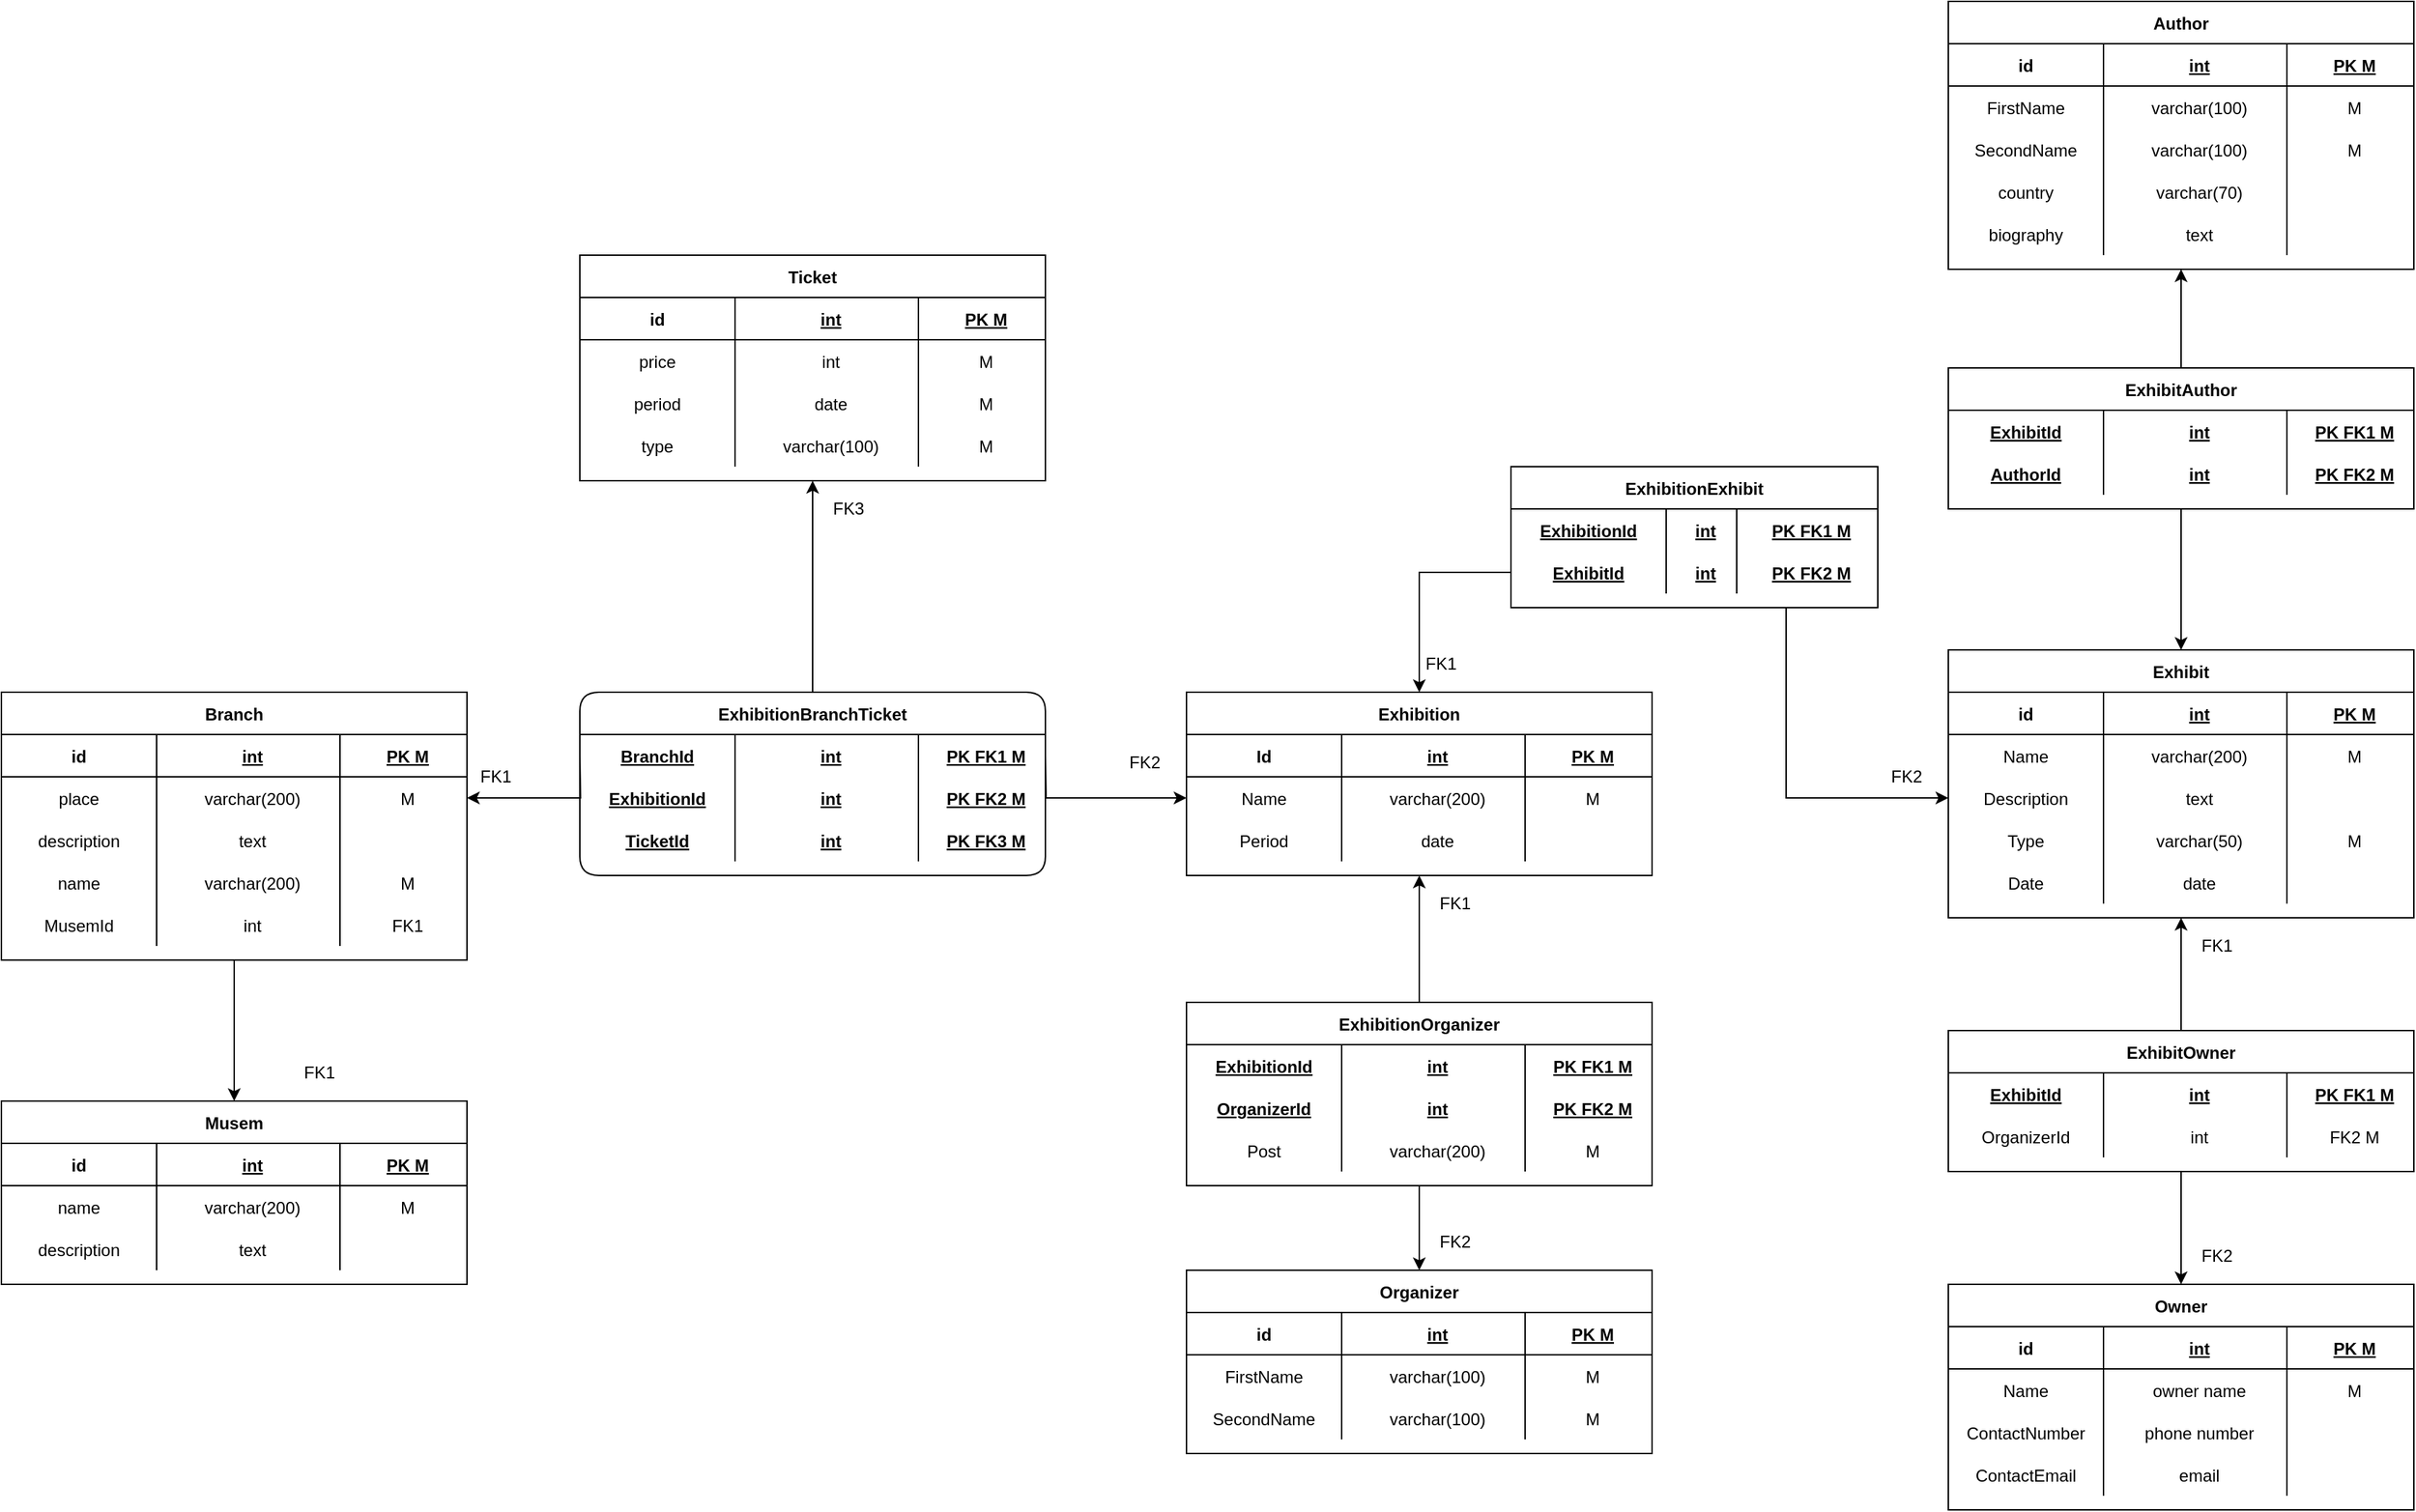 <mxfile version="14.2.3" type="github">
  <diagram name="Page-1" id="e56a1550-8fbb-45ad-956c-1786394a9013">
    <mxGraphModel dx="1471" dy="716" grid="1" gridSize="10" guides="1" tooltips="1" connect="1" arrows="1" fold="1" page="1" pageScale="1" pageWidth="1920" pageHeight="1200" background="#ffffff" math="0" shadow="0">
      <root>
        <mxCell id="0" />
        <mxCell id="1" parent="0" />
        <mxCell id="PX5IsND9vOsVrEjf0ufV-1" style="edgeStyle=orthogonalEdgeStyle;rounded=0;orthogonalLoop=1;jettySize=auto;html=1;exitX=0.5;exitY=0;exitDx=0;exitDy=0;entryX=0.5;entryY=1;entryDx=0;entryDy=0;startArrow=classic;startFill=1;endArrow=none;endFill=0;" edge="1" parent="1" source="PX5IsND9vOsVrEjf0ufV-2" target="PX5IsND9vOsVrEjf0ufV-15">
          <mxGeometry relative="1" as="geometry" />
        </mxCell>
        <mxCell id="PX5IsND9vOsVrEjf0ufV-2" value="Musem" style="shape=table;startSize=30;container=1;collapsible=1;childLayout=tableLayout;fixedRows=1;rowLines=0;fontStyle=1;align=center;resizeLast=1;" vertex="1" parent="1">
          <mxGeometry x="80" y="860" width="330" height="130" as="geometry" />
        </mxCell>
        <mxCell id="PX5IsND9vOsVrEjf0ufV-3" value="" style="shape=partialRectangle;collapsible=0;dropTarget=0;pointerEvents=0;fillColor=none;top=0;left=0;bottom=1;right=0;points=[[0,0.5],[1,0.5]];portConstraint=eastwest;align=center;" vertex="1" parent="PX5IsND9vOsVrEjf0ufV-2">
          <mxGeometry y="30" width="330" height="30" as="geometry" />
        </mxCell>
        <mxCell id="PX5IsND9vOsVrEjf0ufV-4" value="id" style="shape=partialRectangle;connectable=0;fillColor=none;top=0;left=0;bottom=0;right=0;fontStyle=1;overflow=hidden;align=center;" vertex="1" parent="PX5IsND9vOsVrEjf0ufV-3">
          <mxGeometry width="110" height="30" as="geometry" />
        </mxCell>
        <mxCell id="PX5IsND9vOsVrEjf0ufV-5" value="int" style="shape=partialRectangle;connectable=0;fillColor=none;top=0;left=0;bottom=0;right=0;align=center;spacingLeft=6;fontStyle=5;overflow=hidden;" vertex="1" parent="PX5IsND9vOsVrEjf0ufV-3">
          <mxGeometry x="110" width="130" height="30" as="geometry" />
        </mxCell>
        <mxCell id="PX5IsND9vOsVrEjf0ufV-6" value="PK M" style="shape=partialRectangle;connectable=0;fillColor=none;top=0;left=0;bottom=0;right=0;align=center;spacingLeft=6;fontStyle=5;overflow=hidden;" vertex="1" parent="PX5IsND9vOsVrEjf0ufV-3">
          <mxGeometry x="240" width="90" height="30" as="geometry" />
        </mxCell>
        <mxCell id="PX5IsND9vOsVrEjf0ufV-7" value="" style="shape=partialRectangle;collapsible=0;dropTarget=0;pointerEvents=0;fillColor=none;top=0;left=0;bottom=0;right=0;points=[[0,0.5],[1,0.5]];portConstraint=eastwest;align=center;" vertex="1" parent="PX5IsND9vOsVrEjf0ufV-2">
          <mxGeometry y="60" width="330" height="30" as="geometry" />
        </mxCell>
        <mxCell id="PX5IsND9vOsVrEjf0ufV-8" value="name" style="shape=partialRectangle;connectable=0;fillColor=none;top=0;left=0;bottom=0;right=0;editable=1;overflow=hidden;align=center;" vertex="1" parent="PX5IsND9vOsVrEjf0ufV-7">
          <mxGeometry width="110" height="30" as="geometry" />
        </mxCell>
        <mxCell id="PX5IsND9vOsVrEjf0ufV-9" value="varchar(200)" style="shape=partialRectangle;connectable=0;fillColor=none;top=0;left=0;bottom=0;right=0;align=center;spacingLeft=6;overflow=hidden;" vertex="1" parent="PX5IsND9vOsVrEjf0ufV-7">
          <mxGeometry x="110" width="130" height="30" as="geometry" />
        </mxCell>
        <mxCell id="PX5IsND9vOsVrEjf0ufV-10" value="M" style="shape=partialRectangle;connectable=0;fillColor=none;top=0;left=0;bottom=0;right=0;align=center;spacingLeft=6;overflow=hidden;" vertex="1" parent="PX5IsND9vOsVrEjf0ufV-7">
          <mxGeometry x="240" width="90" height="30" as="geometry" />
        </mxCell>
        <mxCell id="PX5IsND9vOsVrEjf0ufV-11" value="" style="shape=partialRectangle;collapsible=0;dropTarget=0;pointerEvents=0;fillColor=none;top=0;left=0;bottom=0;right=0;points=[[0,0.5],[1,0.5]];portConstraint=eastwest;align=center;" vertex="1" parent="PX5IsND9vOsVrEjf0ufV-2">
          <mxGeometry y="90" width="330" height="30" as="geometry" />
        </mxCell>
        <mxCell id="PX5IsND9vOsVrEjf0ufV-12" value="description" style="shape=partialRectangle;connectable=0;fillColor=none;top=0;left=0;bottom=0;right=0;editable=1;overflow=hidden;align=center;" vertex="1" parent="PX5IsND9vOsVrEjf0ufV-11">
          <mxGeometry width="110" height="30" as="geometry" />
        </mxCell>
        <mxCell id="PX5IsND9vOsVrEjf0ufV-13" value="text" style="shape=partialRectangle;connectable=0;fillColor=none;top=0;left=0;bottom=0;right=0;align=center;spacingLeft=6;overflow=hidden;" vertex="1" parent="PX5IsND9vOsVrEjf0ufV-11">
          <mxGeometry x="110" width="130" height="30" as="geometry" />
        </mxCell>
        <mxCell id="PX5IsND9vOsVrEjf0ufV-14" style="shape=partialRectangle;connectable=0;fillColor=none;top=0;left=0;bottom=0;right=0;align=center;spacingLeft=6;overflow=hidden;" vertex="1" parent="PX5IsND9vOsVrEjf0ufV-11">
          <mxGeometry x="240" width="90" height="30" as="geometry" />
        </mxCell>
        <mxCell id="PX5IsND9vOsVrEjf0ufV-15" value="Branch" style="shape=table;startSize=30;container=1;collapsible=1;childLayout=tableLayout;fixedRows=1;rowLines=0;fontStyle=1;align=center;resizeLast=1;" vertex="1" parent="1">
          <mxGeometry x="80" y="570" width="330" height="190" as="geometry" />
        </mxCell>
        <mxCell id="PX5IsND9vOsVrEjf0ufV-16" value="" style="shape=partialRectangle;collapsible=0;dropTarget=0;pointerEvents=0;fillColor=none;top=0;left=0;bottom=1;right=0;points=[[0,0.5],[1,0.5]];portConstraint=eastwest;align=center;" vertex="1" parent="PX5IsND9vOsVrEjf0ufV-15">
          <mxGeometry y="30" width="330" height="30" as="geometry" />
        </mxCell>
        <mxCell id="PX5IsND9vOsVrEjf0ufV-17" value="id" style="shape=partialRectangle;connectable=0;fillColor=none;top=0;left=0;bottom=0;right=0;fontStyle=1;overflow=hidden;align=center;" vertex="1" parent="PX5IsND9vOsVrEjf0ufV-16">
          <mxGeometry width="110" height="30" as="geometry" />
        </mxCell>
        <mxCell id="PX5IsND9vOsVrEjf0ufV-18" value="int" style="shape=partialRectangle;connectable=0;fillColor=none;top=0;left=0;bottom=0;right=0;align=center;spacingLeft=6;fontStyle=5;overflow=hidden;" vertex="1" parent="PX5IsND9vOsVrEjf0ufV-16">
          <mxGeometry x="110" width="130" height="30" as="geometry" />
        </mxCell>
        <mxCell id="PX5IsND9vOsVrEjf0ufV-19" value="PK M" style="shape=partialRectangle;connectable=0;fillColor=none;top=0;left=0;bottom=0;right=0;align=center;spacingLeft=6;fontStyle=5;overflow=hidden;" vertex="1" parent="PX5IsND9vOsVrEjf0ufV-16">
          <mxGeometry x="240" width="90" height="30" as="geometry" />
        </mxCell>
        <mxCell id="PX5IsND9vOsVrEjf0ufV-20" value="" style="shape=partialRectangle;collapsible=0;dropTarget=0;pointerEvents=0;fillColor=none;top=0;left=0;bottom=0;right=0;points=[[0,0.5],[1,0.5]];portConstraint=eastwest;align=center;" vertex="1" parent="PX5IsND9vOsVrEjf0ufV-15">
          <mxGeometry y="60" width="330" height="30" as="geometry" />
        </mxCell>
        <mxCell id="PX5IsND9vOsVrEjf0ufV-21" value="place" style="shape=partialRectangle;connectable=0;fillColor=none;top=0;left=0;bottom=0;right=0;editable=1;overflow=hidden;align=center;" vertex="1" parent="PX5IsND9vOsVrEjf0ufV-20">
          <mxGeometry width="110" height="30" as="geometry" />
        </mxCell>
        <mxCell id="PX5IsND9vOsVrEjf0ufV-22" value="varchar(200)" style="shape=partialRectangle;connectable=0;fillColor=none;top=0;left=0;bottom=0;right=0;align=center;spacingLeft=6;overflow=hidden;" vertex="1" parent="PX5IsND9vOsVrEjf0ufV-20">
          <mxGeometry x="110" width="130" height="30" as="geometry" />
        </mxCell>
        <mxCell id="PX5IsND9vOsVrEjf0ufV-23" value="M" style="shape=partialRectangle;connectable=0;fillColor=none;top=0;left=0;bottom=0;right=0;align=center;spacingLeft=6;overflow=hidden;" vertex="1" parent="PX5IsND9vOsVrEjf0ufV-20">
          <mxGeometry x="240" width="90" height="30" as="geometry" />
        </mxCell>
        <mxCell id="PX5IsND9vOsVrEjf0ufV-24" value="" style="shape=partialRectangle;collapsible=0;dropTarget=0;pointerEvents=0;fillColor=none;top=0;left=0;bottom=0;right=0;points=[[0,0.5],[1,0.5]];portConstraint=eastwest;align=center;" vertex="1" parent="PX5IsND9vOsVrEjf0ufV-15">
          <mxGeometry y="90" width="330" height="30" as="geometry" />
        </mxCell>
        <mxCell id="PX5IsND9vOsVrEjf0ufV-25" value="description" style="shape=partialRectangle;connectable=0;fillColor=none;top=0;left=0;bottom=0;right=0;editable=1;overflow=hidden;align=center;" vertex="1" parent="PX5IsND9vOsVrEjf0ufV-24">
          <mxGeometry width="110" height="30" as="geometry" />
        </mxCell>
        <mxCell id="PX5IsND9vOsVrEjf0ufV-26" value="text" style="shape=partialRectangle;connectable=0;fillColor=none;top=0;left=0;bottom=0;right=0;align=center;spacingLeft=6;overflow=hidden;" vertex="1" parent="PX5IsND9vOsVrEjf0ufV-24">
          <mxGeometry x="110" width="130" height="30" as="geometry" />
        </mxCell>
        <mxCell id="PX5IsND9vOsVrEjf0ufV-27" style="shape=partialRectangle;connectable=0;fillColor=none;top=0;left=0;bottom=0;right=0;align=center;spacingLeft=6;overflow=hidden;" vertex="1" parent="PX5IsND9vOsVrEjf0ufV-24">
          <mxGeometry x="240" width="90" height="30" as="geometry" />
        </mxCell>
        <mxCell id="PX5IsND9vOsVrEjf0ufV-290" style="shape=partialRectangle;collapsible=0;dropTarget=0;pointerEvents=0;fillColor=none;top=0;left=0;bottom=0;right=0;points=[[0,0.5],[1,0.5]];portConstraint=eastwest;align=center;" vertex="1" parent="PX5IsND9vOsVrEjf0ufV-15">
          <mxGeometry y="120" width="330" height="30" as="geometry" />
        </mxCell>
        <mxCell id="PX5IsND9vOsVrEjf0ufV-291" value="name" style="shape=partialRectangle;connectable=0;fillColor=none;top=0;left=0;bottom=0;right=0;editable=1;overflow=hidden;align=center;" vertex="1" parent="PX5IsND9vOsVrEjf0ufV-290">
          <mxGeometry width="110" height="30" as="geometry" />
        </mxCell>
        <mxCell id="PX5IsND9vOsVrEjf0ufV-292" value="varchar(200)" style="shape=partialRectangle;connectable=0;fillColor=none;top=0;left=0;bottom=0;right=0;align=center;spacingLeft=6;overflow=hidden;" vertex="1" parent="PX5IsND9vOsVrEjf0ufV-290">
          <mxGeometry x="110" width="130" height="30" as="geometry" />
        </mxCell>
        <mxCell id="PX5IsND9vOsVrEjf0ufV-293" value="M" style="shape=partialRectangle;connectable=0;fillColor=none;top=0;left=0;bottom=0;right=0;align=center;spacingLeft=6;overflow=hidden;" vertex="1" parent="PX5IsND9vOsVrEjf0ufV-290">
          <mxGeometry x="240" width="90" height="30" as="geometry" />
        </mxCell>
        <mxCell id="PX5IsND9vOsVrEjf0ufV-143" style="shape=partialRectangle;collapsible=0;dropTarget=0;pointerEvents=0;fillColor=none;top=0;left=0;bottom=0;right=0;points=[[0,0.5],[1,0.5]];portConstraint=eastwest;align=center;" vertex="1" parent="PX5IsND9vOsVrEjf0ufV-15">
          <mxGeometry y="150" width="330" height="30" as="geometry" />
        </mxCell>
        <mxCell id="PX5IsND9vOsVrEjf0ufV-144" value="MusemId" style="shape=partialRectangle;connectable=0;fillColor=none;top=0;left=0;bottom=0;right=0;editable=1;overflow=hidden;align=center;" vertex="1" parent="PX5IsND9vOsVrEjf0ufV-143">
          <mxGeometry width="110" height="30" as="geometry" />
        </mxCell>
        <mxCell id="PX5IsND9vOsVrEjf0ufV-145" value="int" style="shape=partialRectangle;connectable=0;fillColor=none;top=0;left=0;bottom=0;right=0;align=center;spacingLeft=6;overflow=hidden;" vertex="1" parent="PX5IsND9vOsVrEjf0ufV-143">
          <mxGeometry x="110" width="130" height="30" as="geometry" />
        </mxCell>
        <mxCell id="PX5IsND9vOsVrEjf0ufV-146" value="FK1" style="shape=partialRectangle;connectable=0;fillColor=none;top=0;left=0;bottom=0;right=0;align=center;spacingLeft=6;overflow=hidden;" vertex="1" parent="PX5IsND9vOsVrEjf0ufV-143">
          <mxGeometry x="240" width="90" height="30" as="geometry" />
        </mxCell>
        <mxCell id="PX5IsND9vOsVrEjf0ufV-209" style="edgeStyle=orthogonalEdgeStyle;rounded=0;orthogonalLoop=1;jettySize=auto;html=1;exitX=0.5;exitY=0;exitDx=0;exitDy=0;entryX=0.5;entryY=1;entryDx=0;entryDy=0;startArrow=classic;startFill=1;endArrow=none;endFill=0;" edge="1" parent="1" source="PX5IsND9vOsVrEjf0ufV-29" target="PX5IsND9vOsVrEjf0ufV-199">
          <mxGeometry relative="1" as="geometry" />
        </mxCell>
        <mxCell id="PX5IsND9vOsVrEjf0ufV-282" style="edgeStyle=orthogonalEdgeStyle;rounded=0;orthogonalLoop=1;jettySize=auto;html=1;exitX=0.5;exitY=1;exitDx=0;exitDy=0;startArrow=classic;startFill=1;endArrow=none;endFill=0;" edge="1" parent="1" source="PX5IsND9vOsVrEjf0ufV-29" target="PX5IsND9vOsVrEjf0ufV-273">
          <mxGeometry relative="1" as="geometry" />
        </mxCell>
        <mxCell id="PX5IsND9vOsVrEjf0ufV-29" value="Exhibit" style="shape=table;startSize=30;container=1;collapsible=1;childLayout=tableLayout;fixedRows=1;rowLines=0;fontStyle=1;align=center;resizeLast=1;" vertex="1" parent="1">
          <mxGeometry x="1460" y="540" width="330" height="190" as="geometry" />
        </mxCell>
        <mxCell id="PX5IsND9vOsVrEjf0ufV-30" value="" style="shape=partialRectangle;collapsible=0;dropTarget=0;pointerEvents=0;fillColor=none;top=0;left=0;bottom=1;right=0;points=[[0,0.5],[1,0.5]];portConstraint=eastwest;align=center;" vertex="1" parent="PX5IsND9vOsVrEjf0ufV-29">
          <mxGeometry y="30" width="330" height="30" as="geometry" />
        </mxCell>
        <mxCell id="PX5IsND9vOsVrEjf0ufV-31" value="id" style="shape=partialRectangle;connectable=0;fillColor=none;top=0;left=0;bottom=0;right=0;fontStyle=1;overflow=hidden;align=center;" vertex="1" parent="PX5IsND9vOsVrEjf0ufV-30">
          <mxGeometry width="110" height="30" as="geometry" />
        </mxCell>
        <mxCell id="PX5IsND9vOsVrEjf0ufV-32" value="int" style="shape=partialRectangle;connectable=0;fillColor=none;top=0;left=0;bottom=0;right=0;align=center;spacingLeft=6;fontStyle=5;overflow=hidden;" vertex="1" parent="PX5IsND9vOsVrEjf0ufV-30">
          <mxGeometry x="110" width="130" height="30" as="geometry" />
        </mxCell>
        <mxCell id="PX5IsND9vOsVrEjf0ufV-33" value="PK M" style="shape=partialRectangle;connectable=0;fillColor=none;top=0;left=0;bottom=0;right=0;align=center;spacingLeft=6;fontStyle=5;overflow=hidden;" vertex="1" parent="PX5IsND9vOsVrEjf0ufV-30">
          <mxGeometry x="240" width="90" height="30" as="geometry" />
        </mxCell>
        <mxCell id="PX5IsND9vOsVrEjf0ufV-34" value="" style="shape=partialRectangle;collapsible=0;dropTarget=0;pointerEvents=0;fillColor=none;top=0;left=0;bottom=0;right=0;points=[[0,0.5],[1,0.5]];portConstraint=eastwest;align=center;" vertex="1" parent="PX5IsND9vOsVrEjf0ufV-29">
          <mxGeometry y="60" width="330" height="30" as="geometry" />
        </mxCell>
        <mxCell id="PX5IsND9vOsVrEjf0ufV-35" value="Name" style="shape=partialRectangle;connectable=0;fillColor=none;top=0;left=0;bottom=0;right=0;editable=1;overflow=hidden;align=center;" vertex="1" parent="PX5IsND9vOsVrEjf0ufV-34">
          <mxGeometry width="110" height="30" as="geometry" />
        </mxCell>
        <mxCell id="PX5IsND9vOsVrEjf0ufV-36" value="varchar(200)" style="shape=partialRectangle;connectable=0;fillColor=none;top=0;left=0;bottom=0;right=0;align=center;spacingLeft=6;overflow=hidden;" vertex="1" parent="PX5IsND9vOsVrEjf0ufV-34">
          <mxGeometry x="110" width="130" height="30" as="geometry" />
        </mxCell>
        <mxCell id="PX5IsND9vOsVrEjf0ufV-37" value="M" style="shape=partialRectangle;connectable=0;fillColor=none;top=0;left=0;bottom=0;right=0;align=center;spacingLeft=6;overflow=hidden;" vertex="1" parent="PX5IsND9vOsVrEjf0ufV-34">
          <mxGeometry x="240" width="90" height="30" as="geometry" />
        </mxCell>
        <mxCell id="PX5IsND9vOsVrEjf0ufV-38" value="" style="shape=partialRectangle;collapsible=0;dropTarget=0;pointerEvents=0;fillColor=none;top=0;left=0;bottom=0;right=0;points=[[0,0.5],[1,0.5]];portConstraint=eastwest;align=center;" vertex="1" parent="PX5IsND9vOsVrEjf0ufV-29">
          <mxGeometry y="90" width="330" height="30" as="geometry" />
        </mxCell>
        <mxCell id="PX5IsND9vOsVrEjf0ufV-39" value="Description" style="shape=partialRectangle;connectable=0;fillColor=none;top=0;left=0;bottom=0;right=0;editable=1;overflow=hidden;align=center;" vertex="1" parent="PX5IsND9vOsVrEjf0ufV-38">
          <mxGeometry width="110" height="30" as="geometry" />
        </mxCell>
        <mxCell id="PX5IsND9vOsVrEjf0ufV-40" value="text" style="shape=partialRectangle;connectable=0;fillColor=none;top=0;left=0;bottom=0;right=0;align=center;spacingLeft=6;overflow=hidden;" vertex="1" parent="PX5IsND9vOsVrEjf0ufV-38">
          <mxGeometry x="110" width="130" height="30" as="geometry" />
        </mxCell>
        <mxCell id="PX5IsND9vOsVrEjf0ufV-41" style="shape=partialRectangle;connectable=0;fillColor=none;top=0;left=0;bottom=0;right=0;align=center;spacingLeft=6;overflow=hidden;" vertex="1" parent="PX5IsND9vOsVrEjf0ufV-38">
          <mxGeometry x="240" width="90" height="30" as="geometry" />
        </mxCell>
        <mxCell id="PX5IsND9vOsVrEjf0ufV-42" value="" style="shape=partialRectangle;collapsible=0;dropTarget=0;pointerEvents=0;fillColor=none;top=0;left=0;bottom=0;right=0;points=[[0,0.5],[1,0.5]];portConstraint=eastwest;align=center;" vertex="1" parent="PX5IsND9vOsVrEjf0ufV-29">
          <mxGeometry y="120" width="330" height="30" as="geometry" />
        </mxCell>
        <mxCell id="PX5IsND9vOsVrEjf0ufV-43" value="Type" style="shape=partialRectangle;connectable=0;fillColor=none;top=0;left=0;bottom=0;right=0;editable=1;overflow=hidden;align=center;" vertex="1" parent="PX5IsND9vOsVrEjf0ufV-42">
          <mxGeometry width="110" height="30" as="geometry" />
        </mxCell>
        <mxCell id="PX5IsND9vOsVrEjf0ufV-44" value="varchar(50)" style="shape=partialRectangle;connectable=0;fillColor=none;top=0;left=0;bottom=0;right=0;align=center;spacingLeft=6;overflow=hidden;" vertex="1" parent="PX5IsND9vOsVrEjf0ufV-42">
          <mxGeometry x="110" width="130" height="30" as="geometry" />
        </mxCell>
        <mxCell id="PX5IsND9vOsVrEjf0ufV-45" value="M" style="shape=partialRectangle;connectable=0;fillColor=none;top=0;left=0;bottom=0;right=0;align=center;spacingLeft=6;overflow=hidden;" vertex="1" parent="PX5IsND9vOsVrEjf0ufV-42">
          <mxGeometry x="240" width="90" height="30" as="geometry" />
        </mxCell>
        <mxCell id="PX5IsND9vOsVrEjf0ufV-46" value="" style="shape=partialRectangle;collapsible=0;dropTarget=0;pointerEvents=0;fillColor=none;top=0;left=0;bottom=0;right=0;points=[[0,0.5],[1,0.5]];portConstraint=eastwest;align=center;" vertex="1" parent="PX5IsND9vOsVrEjf0ufV-29">
          <mxGeometry y="150" width="330" height="30" as="geometry" />
        </mxCell>
        <mxCell id="PX5IsND9vOsVrEjf0ufV-47" value="Date" style="shape=partialRectangle;connectable=0;fillColor=none;top=0;left=0;bottom=0;right=0;editable=1;overflow=hidden;align=center;" vertex="1" parent="PX5IsND9vOsVrEjf0ufV-46">
          <mxGeometry width="110" height="30" as="geometry" />
        </mxCell>
        <mxCell id="PX5IsND9vOsVrEjf0ufV-48" value="date" style="shape=partialRectangle;connectable=0;fillColor=none;top=0;left=0;bottom=0;right=0;align=center;spacingLeft=6;overflow=hidden;" vertex="1" parent="PX5IsND9vOsVrEjf0ufV-46">
          <mxGeometry x="110" width="130" height="30" as="geometry" />
        </mxCell>
        <mxCell id="PX5IsND9vOsVrEjf0ufV-49" value="" style="shape=partialRectangle;connectable=0;fillColor=none;top=0;left=0;bottom=0;right=0;align=center;spacingLeft=6;overflow=hidden;" vertex="1" parent="PX5IsND9vOsVrEjf0ufV-46">
          <mxGeometry x="240" width="90" height="30" as="geometry" />
        </mxCell>
        <mxCell id="PX5IsND9vOsVrEjf0ufV-208" style="edgeStyle=orthogonalEdgeStyle;rounded=0;orthogonalLoop=1;jettySize=auto;html=1;exitX=0.5;exitY=1;exitDx=0;exitDy=0;startArrow=classic;startFill=1;endArrow=none;endFill=0;" edge="1" parent="1" source="PX5IsND9vOsVrEjf0ufV-50" target="PX5IsND9vOsVrEjf0ufV-199">
          <mxGeometry relative="1" as="geometry" />
        </mxCell>
        <mxCell id="PX5IsND9vOsVrEjf0ufV-50" value="Author" style="shape=table;startSize=30;container=1;collapsible=1;childLayout=tableLayout;fixedRows=1;rowLines=0;fontStyle=1;align=center;resizeLast=1;" vertex="1" parent="1">
          <mxGeometry x="1460" y="80" width="330" height="190" as="geometry" />
        </mxCell>
        <mxCell id="PX5IsND9vOsVrEjf0ufV-51" value="" style="shape=partialRectangle;collapsible=0;dropTarget=0;pointerEvents=0;fillColor=none;top=0;left=0;bottom=1;right=0;points=[[0,0.5],[1,0.5]];portConstraint=eastwest;align=center;" vertex="1" parent="PX5IsND9vOsVrEjf0ufV-50">
          <mxGeometry y="30" width="330" height="30" as="geometry" />
        </mxCell>
        <mxCell id="PX5IsND9vOsVrEjf0ufV-52" value="id" style="shape=partialRectangle;connectable=0;fillColor=none;top=0;left=0;bottom=0;right=0;fontStyle=1;overflow=hidden;align=center;" vertex="1" parent="PX5IsND9vOsVrEjf0ufV-51">
          <mxGeometry width="110" height="30" as="geometry" />
        </mxCell>
        <mxCell id="PX5IsND9vOsVrEjf0ufV-53" value="int" style="shape=partialRectangle;connectable=0;fillColor=none;top=0;left=0;bottom=0;right=0;align=center;spacingLeft=6;fontStyle=5;overflow=hidden;" vertex="1" parent="PX5IsND9vOsVrEjf0ufV-51">
          <mxGeometry x="110" width="130" height="30" as="geometry" />
        </mxCell>
        <mxCell id="PX5IsND9vOsVrEjf0ufV-54" value="PK M" style="shape=partialRectangle;connectable=0;fillColor=none;top=0;left=0;bottom=0;right=0;align=center;spacingLeft=6;fontStyle=5;overflow=hidden;" vertex="1" parent="PX5IsND9vOsVrEjf0ufV-51">
          <mxGeometry x="240" width="90" height="30" as="geometry" />
        </mxCell>
        <mxCell id="PX5IsND9vOsVrEjf0ufV-55" value="" style="shape=partialRectangle;collapsible=0;dropTarget=0;pointerEvents=0;fillColor=none;top=0;left=0;bottom=0;right=0;points=[[0,0.5],[1,0.5]];portConstraint=eastwest;align=center;" vertex="1" parent="PX5IsND9vOsVrEjf0ufV-50">
          <mxGeometry y="60" width="330" height="30" as="geometry" />
        </mxCell>
        <mxCell id="PX5IsND9vOsVrEjf0ufV-56" value="FirstName" style="shape=partialRectangle;connectable=0;fillColor=none;top=0;left=0;bottom=0;right=0;editable=1;overflow=hidden;align=center;" vertex="1" parent="PX5IsND9vOsVrEjf0ufV-55">
          <mxGeometry width="110" height="30" as="geometry" />
        </mxCell>
        <mxCell id="PX5IsND9vOsVrEjf0ufV-57" value="varchar(100)" style="shape=partialRectangle;connectable=0;fillColor=none;top=0;left=0;bottom=0;right=0;align=center;spacingLeft=6;overflow=hidden;" vertex="1" parent="PX5IsND9vOsVrEjf0ufV-55">
          <mxGeometry x="110" width="130" height="30" as="geometry" />
        </mxCell>
        <mxCell id="PX5IsND9vOsVrEjf0ufV-58" value="M" style="shape=partialRectangle;connectable=0;fillColor=none;top=0;left=0;bottom=0;right=0;align=center;spacingLeft=6;overflow=hidden;" vertex="1" parent="PX5IsND9vOsVrEjf0ufV-55">
          <mxGeometry x="240" width="90" height="30" as="geometry" />
        </mxCell>
        <mxCell id="PX5IsND9vOsVrEjf0ufV-248" value="" style="shape=partialRectangle;collapsible=0;dropTarget=0;pointerEvents=0;fillColor=none;top=0;left=0;bottom=0;right=0;points=[[0,0.5],[1,0.5]];portConstraint=eastwest;align=center;" vertex="1" parent="PX5IsND9vOsVrEjf0ufV-50">
          <mxGeometry y="90" width="330" height="30" as="geometry" />
        </mxCell>
        <mxCell id="PX5IsND9vOsVrEjf0ufV-249" value="SecondName" style="shape=partialRectangle;connectable=0;fillColor=none;top=0;left=0;bottom=0;right=0;editable=1;overflow=hidden;align=center;" vertex="1" parent="PX5IsND9vOsVrEjf0ufV-248">
          <mxGeometry width="110" height="30" as="geometry" />
        </mxCell>
        <mxCell id="PX5IsND9vOsVrEjf0ufV-250" value="varchar(100)" style="shape=partialRectangle;connectable=0;fillColor=none;top=0;left=0;bottom=0;right=0;align=center;spacingLeft=6;overflow=hidden;" vertex="1" parent="PX5IsND9vOsVrEjf0ufV-248">
          <mxGeometry x="110" width="130" height="30" as="geometry" />
        </mxCell>
        <mxCell id="PX5IsND9vOsVrEjf0ufV-251" value="M" style="shape=partialRectangle;connectable=0;fillColor=none;top=0;left=0;bottom=0;right=0;align=center;spacingLeft=6;overflow=hidden;" vertex="1" parent="PX5IsND9vOsVrEjf0ufV-248">
          <mxGeometry x="240" width="90" height="30" as="geometry" />
        </mxCell>
        <mxCell id="PX5IsND9vOsVrEjf0ufV-59" value="" style="shape=partialRectangle;collapsible=0;dropTarget=0;pointerEvents=0;fillColor=none;top=0;left=0;bottom=0;right=0;points=[[0,0.5],[1,0.5]];portConstraint=eastwest;align=center;" vertex="1" parent="PX5IsND9vOsVrEjf0ufV-50">
          <mxGeometry y="120" width="330" height="30" as="geometry" />
        </mxCell>
        <mxCell id="PX5IsND9vOsVrEjf0ufV-60" value="country" style="shape=partialRectangle;connectable=0;fillColor=none;top=0;left=0;bottom=0;right=0;editable=1;overflow=hidden;align=center;" vertex="1" parent="PX5IsND9vOsVrEjf0ufV-59">
          <mxGeometry width="110" height="30" as="geometry" />
        </mxCell>
        <mxCell id="PX5IsND9vOsVrEjf0ufV-61" value="varchar(70) " style="shape=partialRectangle;connectable=0;fillColor=none;top=0;left=0;bottom=0;right=0;align=center;spacingLeft=6;overflow=hidden;" vertex="1" parent="PX5IsND9vOsVrEjf0ufV-59">
          <mxGeometry x="110" width="130" height="30" as="geometry" />
        </mxCell>
        <mxCell id="PX5IsND9vOsVrEjf0ufV-62" style="shape=partialRectangle;connectable=0;fillColor=none;top=0;left=0;bottom=0;right=0;align=center;spacingLeft=6;overflow=hidden;" vertex="1" parent="PX5IsND9vOsVrEjf0ufV-59">
          <mxGeometry x="240" width="90" height="30" as="geometry" />
        </mxCell>
        <mxCell id="PX5IsND9vOsVrEjf0ufV-63" value="" style="shape=partialRectangle;collapsible=0;dropTarget=0;pointerEvents=0;fillColor=none;top=0;left=0;bottom=0;right=0;points=[[0,0.5],[1,0.5]];portConstraint=eastwest;align=center;" vertex="1" parent="PX5IsND9vOsVrEjf0ufV-50">
          <mxGeometry y="150" width="330" height="30" as="geometry" />
        </mxCell>
        <mxCell id="PX5IsND9vOsVrEjf0ufV-64" value="biography" style="shape=partialRectangle;connectable=0;fillColor=none;top=0;left=0;bottom=0;right=0;editable=1;overflow=hidden;align=center;" vertex="1" parent="PX5IsND9vOsVrEjf0ufV-63">
          <mxGeometry width="110" height="30" as="geometry" />
        </mxCell>
        <mxCell id="PX5IsND9vOsVrEjf0ufV-65" value="text" style="shape=partialRectangle;connectable=0;fillColor=none;top=0;left=0;bottom=0;right=0;align=center;spacingLeft=6;overflow=hidden;" vertex="1" parent="PX5IsND9vOsVrEjf0ufV-63">
          <mxGeometry x="110" width="130" height="30" as="geometry" />
        </mxCell>
        <mxCell id="PX5IsND9vOsVrEjf0ufV-66" style="shape=partialRectangle;connectable=0;fillColor=none;top=0;left=0;bottom=0;right=0;align=center;spacingLeft=6;overflow=hidden;" vertex="1" parent="PX5IsND9vOsVrEjf0ufV-63">
          <mxGeometry x="240" width="90" height="30" as="geometry" />
        </mxCell>
        <mxCell id="PX5IsND9vOsVrEjf0ufV-169" style="edgeStyle=orthogonalEdgeStyle;rounded=0;orthogonalLoop=1;jettySize=auto;html=1;exitX=0.5;exitY=0;exitDx=0;exitDy=0;entryX=0.5;entryY=1;entryDx=0;entryDy=0;startArrow=classic;startFill=1;endArrow=none;endFill=0;" edge="1" parent="1" source="PX5IsND9vOsVrEjf0ufV-67" target="PX5IsND9vOsVrEjf0ufV-147">
          <mxGeometry relative="1" as="geometry" />
        </mxCell>
        <mxCell id="PX5IsND9vOsVrEjf0ufV-67" value="Organizer" style="shape=table;startSize=30;container=1;collapsible=1;childLayout=tableLayout;fixedRows=1;rowLines=0;fontStyle=1;align=center;resizeLast=1;" vertex="1" parent="1">
          <mxGeometry x="920" y="980" width="330" height="130" as="geometry" />
        </mxCell>
        <mxCell id="PX5IsND9vOsVrEjf0ufV-68" value="" style="shape=partialRectangle;collapsible=0;dropTarget=0;pointerEvents=0;fillColor=none;top=0;left=0;bottom=1;right=0;points=[[0,0.5],[1,0.5]];portConstraint=eastwest;align=center;" vertex="1" parent="PX5IsND9vOsVrEjf0ufV-67">
          <mxGeometry y="30" width="330" height="30" as="geometry" />
        </mxCell>
        <mxCell id="PX5IsND9vOsVrEjf0ufV-69" value="id" style="shape=partialRectangle;connectable=0;fillColor=none;top=0;left=0;bottom=0;right=0;fontStyle=1;overflow=hidden;align=center;" vertex="1" parent="PX5IsND9vOsVrEjf0ufV-68">
          <mxGeometry width="110" height="30" as="geometry" />
        </mxCell>
        <mxCell id="PX5IsND9vOsVrEjf0ufV-70" value="int" style="shape=partialRectangle;connectable=0;fillColor=none;top=0;left=0;bottom=0;right=0;align=center;spacingLeft=6;fontStyle=5;overflow=hidden;" vertex="1" parent="PX5IsND9vOsVrEjf0ufV-68">
          <mxGeometry x="110" width="130" height="30" as="geometry" />
        </mxCell>
        <mxCell id="PX5IsND9vOsVrEjf0ufV-71" value="PK M" style="shape=partialRectangle;connectable=0;fillColor=none;top=0;left=0;bottom=0;right=0;align=center;spacingLeft=6;fontStyle=5;overflow=hidden;" vertex="1" parent="PX5IsND9vOsVrEjf0ufV-68">
          <mxGeometry x="240" width="90" height="30" as="geometry" />
        </mxCell>
        <mxCell id="PX5IsND9vOsVrEjf0ufV-72" value="" style="shape=partialRectangle;collapsible=0;dropTarget=0;pointerEvents=0;fillColor=none;top=0;left=0;bottom=0;right=0;points=[[0,0.5],[1,0.5]];portConstraint=eastwest;align=center;" vertex="1" parent="PX5IsND9vOsVrEjf0ufV-67">
          <mxGeometry y="60" width="330" height="30" as="geometry" />
        </mxCell>
        <mxCell id="PX5IsND9vOsVrEjf0ufV-73" value="FirstName" style="shape=partialRectangle;connectable=0;fillColor=none;top=0;left=0;bottom=0;right=0;editable=1;overflow=hidden;align=center;" vertex="1" parent="PX5IsND9vOsVrEjf0ufV-72">
          <mxGeometry width="110" height="30" as="geometry" />
        </mxCell>
        <mxCell id="PX5IsND9vOsVrEjf0ufV-74" value="varchar(100)" style="shape=partialRectangle;connectable=0;fillColor=none;top=0;left=0;bottom=0;right=0;align=center;spacingLeft=6;overflow=hidden;" vertex="1" parent="PX5IsND9vOsVrEjf0ufV-72">
          <mxGeometry x="110" width="130" height="30" as="geometry" />
        </mxCell>
        <mxCell id="PX5IsND9vOsVrEjf0ufV-75" value="M" style="shape=partialRectangle;connectable=0;fillColor=none;top=0;left=0;bottom=0;right=0;align=center;spacingLeft=6;overflow=hidden;" vertex="1" parent="PX5IsND9vOsVrEjf0ufV-72">
          <mxGeometry x="240" width="90" height="30" as="geometry" />
        </mxCell>
        <mxCell id="PX5IsND9vOsVrEjf0ufV-252" value="" style="shape=partialRectangle;collapsible=0;dropTarget=0;pointerEvents=0;fillColor=none;top=0;left=0;bottom=0;right=0;points=[[0,0.5],[1,0.5]];portConstraint=eastwest;align=center;" vertex="1" parent="PX5IsND9vOsVrEjf0ufV-67">
          <mxGeometry y="90" width="330" height="30" as="geometry" />
        </mxCell>
        <mxCell id="PX5IsND9vOsVrEjf0ufV-253" value="SecondName" style="shape=partialRectangle;connectable=0;fillColor=none;top=0;left=0;bottom=0;right=0;editable=1;overflow=hidden;align=center;" vertex="1" parent="PX5IsND9vOsVrEjf0ufV-252">
          <mxGeometry width="110" height="30" as="geometry" />
        </mxCell>
        <mxCell id="PX5IsND9vOsVrEjf0ufV-254" value="varchar(100)" style="shape=partialRectangle;connectable=0;fillColor=none;top=0;left=0;bottom=0;right=0;align=center;spacingLeft=6;overflow=hidden;" vertex="1" parent="PX5IsND9vOsVrEjf0ufV-252">
          <mxGeometry x="110" width="130" height="30" as="geometry" />
        </mxCell>
        <mxCell id="PX5IsND9vOsVrEjf0ufV-255" value="M" style="shape=partialRectangle;connectable=0;fillColor=none;top=0;left=0;bottom=0;right=0;align=center;spacingLeft=6;overflow=hidden;" vertex="1" parent="PX5IsND9vOsVrEjf0ufV-252">
          <mxGeometry x="240" width="90" height="30" as="geometry" />
        </mxCell>
        <mxCell id="PX5IsND9vOsVrEjf0ufV-170" style="edgeStyle=orthogonalEdgeStyle;rounded=0;orthogonalLoop=1;jettySize=auto;html=1;exitX=0.5;exitY=1;exitDx=0;exitDy=0;startArrow=classic;startFill=1;endArrow=none;endFill=0;" edge="1" parent="1" source="PX5IsND9vOsVrEjf0ufV-81" target="PX5IsND9vOsVrEjf0ufV-147">
          <mxGeometry relative="1" as="geometry" />
        </mxCell>
        <mxCell id="PX5IsND9vOsVrEjf0ufV-220" style="edgeStyle=orthogonalEdgeStyle;rounded=0;orthogonalLoop=1;jettySize=auto;html=1;exitX=0.5;exitY=0;exitDx=0;exitDy=0;entryX=0;entryY=0.5;entryDx=0;entryDy=0;startArrow=classic;startFill=1;endArrow=none;endFill=0;" edge="1" parent="1" source="PX5IsND9vOsVrEjf0ufV-81" target="PX5IsND9vOsVrEjf0ufV-215">
          <mxGeometry relative="1" as="geometry" />
        </mxCell>
        <mxCell id="PX5IsND9vOsVrEjf0ufV-81" value="Exhibition" style="shape=table;startSize=30;container=1;collapsible=1;childLayout=tableLayout;fixedRows=1;rowLines=0;fontStyle=1;align=center;resizeLast=1;" vertex="1" parent="1">
          <mxGeometry x="920" y="570" width="330" height="130" as="geometry" />
        </mxCell>
        <mxCell id="PX5IsND9vOsVrEjf0ufV-82" value="" style="shape=partialRectangle;collapsible=0;dropTarget=0;pointerEvents=0;fillColor=none;top=0;left=0;bottom=1;right=0;points=[[0,0.5],[1,0.5]];portConstraint=eastwest;align=center;" vertex="1" parent="PX5IsND9vOsVrEjf0ufV-81">
          <mxGeometry y="30" width="330" height="30" as="geometry" />
        </mxCell>
        <mxCell id="PX5IsND9vOsVrEjf0ufV-83" value="Id" style="shape=partialRectangle;connectable=0;fillColor=none;top=0;left=0;bottom=0;right=0;fontStyle=1;overflow=hidden;align=center;" vertex="1" parent="PX5IsND9vOsVrEjf0ufV-82">
          <mxGeometry width="110" height="30" as="geometry" />
        </mxCell>
        <mxCell id="PX5IsND9vOsVrEjf0ufV-84" value="int" style="shape=partialRectangle;connectable=0;fillColor=none;top=0;left=0;bottom=0;right=0;align=center;spacingLeft=6;fontStyle=5;overflow=hidden;" vertex="1" parent="PX5IsND9vOsVrEjf0ufV-82">
          <mxGeometry x="110" width="130" height="30" as="geometry" />
        </mxCell>
        <mxCell id="PX5IsND9vOsVrEjf0ufV-85" value="PK M" style="shape=partialRectangle;connectable=0;fillColor=none;top=0;left=0;bottom=0;right=0;align=center;spacingLeft=6;fontStyle=5;overflow=hidden;" vertex="1" parent="PX5IsND9vOsVrEjf0ufV-82">
          <mxGeometry x="240" width="90" height="30" as="geometry" />
        </mxCell>
        <mxCell id="PX5IsND9vOsVrEjf0ufV-86" value="" style="shape=partialRectangle;collapsible=0;dropTarget=0;pointerEvents=0;fillColor=none;top=0;left=0;bottom=0;right=0;points=[[0,0.5],[1,0.5]];portConstraint=eastwest;align=center;" vertex="1" parent="PX5IsND9vOsVrEjf0ufV-81">
          <mxGeometry y="60" width="330" height="30" as="geometry" />
        </mxCell>
        <mxCell id="PX5IsND9vOsVrEjf0ufV-87" value="Name" style="shape=partialRectangle;connectable=0;fillColor=none;top=0;left=0;bottom=0;right=0;editable=1;overflow=hidden;align=center;" vertex="1" parent="PX5IsND9vOsVrEjf0ufV-86">
          <mxGeometry width="110" height="30" as="geometry" />
        </mxCell>
        <mxCell id="PX5IsND9vOsVrEjf0ufV-88" value="varchar(200)" style="shape=partialRectangle;connectable=0;fillColor=none;top=0;left=0;bottom=0;right=0;align=center;spacingLeft=6;overflow=hidden;" vertex="1" parent="PX5IsND9vOsVrEjf0ufV-86">
          <mxGeometry x="110" width="130" height="30" as="geometry" />
        </mxCell>
        <mxCell id="PX5IsND9vOsVrEjf0ufV-89" value="M" style="shape=partialRectangle;connectable=0;fillColor=none;top=0;left=0;bottom=0;right=0;align=center;spacingLeft=6;overflow=hidden;" vertex="1" parent="PX5IsND9vOsVrEjf0ufV-86">
          <mxGeometry x="240" width="90" height="30" as="geometry" />
        </mxCell>
        <mxCell id="PX5IsND9vOsVrEjf0ufV-90" value="" style="shape=partialRectangle;collapsible=0;dropTarget=0;pointerEvents=0;fillColor=none;top=0;left=0;bottom=0;right=0;points=[[0,0.5],[1,0.5]];portConstraint=eastwest;align=center;" vertex="1" parent="PX5IsND9vOsVrEjf0ufV-81">
          <mxGeometry y="90" width="330" height="30" as="geometry" />
        </mxCell>
        <mxCell id="PX5IsND9vOsVrEjf0ufV-91" value="Period" style="shape=partialRectangle;connectable=0;fillColor=none;top=0;left=0;bottom=0;right=0;editable=1;overflow=hidden;align=center;" vertex="1" parent="PX5IsND9vOsVrEjf0ufV-90">
          <mxGeometry width="110" height="30" as="geometry" />
        </mxCell>
        <mxCell id="PX5IsND9vOsVrEjf0ufV-92" value="date" style="shape=partialRectangle;connectable=0;fillColor=none;top=0;left=0;bottom=0;right=0;align=center;spacingLeft=6;overflow=hidden;" vertex="1" parent="PX5IsND9vOsVrEjf0ufV-90">
          <mxGeometry x="110" width="130" height="30" as="geometry" />
        </mxCell>
        <mxCell id="PX5IsND9vOsVrEjf0ufV-93" style="shape=partialRectangle;connectable=0;fillColor=none;top=0;left=0;bottom=0;right=0;align=center;spacingLeft=6;overflow=hidden;" vertex="1" parent="PX5IsND9vOsVrEjf0ufV-90">
          <mxGeometry x="240" width="90" height="30" as="geometry" />
        </mxCell>
        <mxCell id="PX5IsND9vOsVrEjf0ufV-94" style="edgeStyle=orthogonalEdgeStyle;rounded=0;orthogonalLoop=1;jettySize=auto;html=1;exitX=0.5;exitY=1;exitDx=0;exitDy=0;entryX=0.5;entryY=0;entryDx=0;entryDy=0;startArrow=classic;startFill=1;endArrow=none;endFill=0;" edge="1" parent="1" source="PX5IsND9vOsVrEjf0ufV-95" target="PX5IsND9vOsVrEjf0ufV-113">
          <mxGeometry relative="1" as="geometry" />
        </mxCell>
        <mxCell id="PX5IsND9vOsVrEjf0ufV-95" value="Ticket" style="shape=table;startSize=30;container=1;collapsible=1;childLayout=tableLayout;fixedRows=1;rowLines=0;fontStyle=1;align=center;resizeLast=1;" vertex="1" parent="1">
          <mxGeometry x="490" y="260" width="330" height="160" as="geometry" />
        </mxCell>
        <mxCell id="PX5IsND9vOsVrEjf0ufV-96" value="" style="shape=partialRectangle;collapsible=0;dropTarget=0;pointerEvents=0;fillColor=none;top=0;left=0;bottom=1;right=0;points=[[0,0.5],[1,0.5]];portConstraint=eastwest;align=center;" vertex="1" parent="PX5IsND9vOsVrEjf0ufV-95">
          <mxGeometry y="30" width="330" height="30" as="geometry" />
        </mxCell>
        <mxCell id="PX5IsND9vOsVrEjf0ufV-97" value="id" style="shape=partialRectangle;connectable=0;fillColor=none;top=0;left=0;bottom=0;right=0;fontStyle=1;overflow=hidden;align=center;" vertex="1" parent="PX5IsND9vOsVrEjf0ufV-96">
          <mxGeometry width="110" height="30" as="geometry" />
        </mxCell>
        <mxCell id="PX5IsND9vOsVrEjf0ufV-98" value="int" style="shape=partialRectangle;connectable=0;fillColor=none;top=0;left=0;bottom=0;right=0;align=center;spacingLeft=6;fontStyle=5;overflow=hidden;" vertex="1" parent="PX5IsND9vOsVrEjf0ufV-96">
          <mxGeometry x="110" width="130" height="30" as="geometry" />
        </mxCell>
        <mxCell id="PX5IsND9vOsVrEjf0ufV-99" value="PK M" style="shape=partialRectangle;connectable=0;fillColor=none;top=0;left=0;bottom=0;right=0;align=center;spacingLeft=6;fontStyle=5;overflow=hidden;" vertex="1" parent="PX5IsND9vOsVrEjf0ufV-96">
          <mxGeometry x="240" width="90" height="30" as="geometry" />
        </mxCell>
        <mxCell id="PX5IsND9vOsVrEjf0ufV-100" value="" style="shape=partialRectangle;collapsible=0;dropTarget=0;pointerEvents=0;fillColor=none;top=0;left=0;bottom=0;right=0;points=[[0,0.5],[1,0.5]];portConstraint=eastwest;align=center;" vertex="1" parent="PX5IsND9vOsVrEjf0ufV-95">
          <mxGeometry y="60" width="330" height="30" as="geometry" />
        </mxCell>
        <mxCell id="PX5IsND9vOsVrEjf0ufV-101" value="price" style="shape=partialRectangle;connectable=0;fillColor=none;top=0;left=0;bottom=0;right=0;editable=1;overflow=hidden;align=center;" vertex="1" parent="PX5IsND9vOsVrEjf0ufV-100">
          <mxGeometry width="110" height="30" as="geometry" />
        </mxCell>
        <mxCell id="PX5IsND9vOsVrEjf0ufV-102" value="int" style="shape=partialRectangle;connectable=0;fillColor=none;top=0;left=0;bottom=0;right=0;align=center;spacingLeft=6;overflow=hidden;" vertex="1" parent="PX5IsND9vOsVrEjf0ufV-100">
          <mxGeometry x="110" width="130" height="30" as="geometry" />
        </mxCell>
        <mxCell id="PX5IsND9vOsVrEjf0ufV-103" value="M" style="shape=partialRectangle;connectable=0;fillColor=none;top=0;left=0;bottom=0;right=0;align=center;spacingLeft=6;overflow=hidden;" vertex="1" parent="PX5IsND9vOsVrEjf0ufV-100">
          <mxGeometry x="240" width="90" height="30" as="geometry" />
        </mxCell>
        <mxCell id="PX5IsND9vOsVrEjf0ufV-104" value="" style="shape=partialRectangle;collapsible=0;dropTarget=0;pointerEvents=0;fillColor=none;top=0;left=0;bottom=0;right=0;points=[[0,0.5],[1,0.5]];portConstraint=eastwest;align=center;" vertex="1" parent="PX5IsND9vOsVrEjf0ufV-95">
          <mxGeometry y="90" width="330" height="30" as="geometry" />
        </mxCell>
        <mxCell id="PX5IsND9vOsVrEjf0ufV-105" value="period" style="shape=partialRectangle;connectable=0;fillColor=none;top=0;left=0;bottom=0;right=0;editable=1;overflow=hidden;align=center;" vertex="1" parent="PX5IsND9vOsVrEjf0ufV-104">
          <mxGeometry width="110" height="30" as="geometry" />
        </mxCell>
        <mxCell id="PX5IsND9vOsVrEjf0ufV-106" value="date" style="shape=partialRectangle;connectable=0;fillColor=none;top=0;left=0;bottom=0;right=0;align=center;spacingLeft=6;overflow=hidden;" vertex="1" parent="PX5IsND9vOsVrEjf0ufV-104">
          <mxGeometry x="110" width="130" height="30" as="geometry" />
        </mxCell>
        <mxCell id="PX5IsND9vOsVrEjf0ufV-107" value="M" style="shape=partialRectangle;connectable=0;fillColor=none;top=0;left=0;bottom=0;right=0;align=center;spacingLeft=6;overflow=hidden;" vertex="1" parent="PX5IsND9vOsVrEjf0ufV-104">
          <mxGeometry x="240" width="90" height="30" as="geometry" />
        </mxCell>
        <mxCell id="PX5IsND9vOsVrEjf0ufV-108" value="" style="shape=partialRectangle;collapsible=0;dropTarget=0;pointerEvents=0;fillColor=none;top=0;left=0;bottom=0;right=0;points=[[0,0.5],[1,0.5]];portConstraint=eastwest;align=center;" vertex="1" parent="PX5IsND9vOsVrEjf0ufV-95">
          <mxGeometry y="120" width="330" height="30" as="geometry" />
        </mxCell>
        <mxCell id="PX5IsND9vOsVrEjf0ufV-109" value="type" style="shape=partialRectangle;connectable=0;fillColor=none;top=0;left=0;bottom=0;right=0;editable=1;overflow=hidden;align=center;" vertex="1" parent="PX5IsND9vOsVrEjf0ufV-108">
          <mxGeometry width="110" height="30" as="geometry" />
        </mxCell>
        <mxCell id="PX5IsND9vOsVrEjf0ufV-110" value="varchar(100)" style="shape=partialRectangle;connectable=0;fillColor=none;top=0;left=0;bottom=0;right=0;align=center;spacingLeft=6;overflow=hidden;" vertex="1" parent="PX5IsND9vOsVrEjf0ufV-108">
          <mxGeometry x="110" width="130" height="30" as="geometry" />
        </mxCell>
        <mxCell id="PX5IsND9vOsVrEjf0ufV-111" value="M" style="shape=partialRectangle;connectable=0;fillColor=none;top=0;left=0;bottom=0;right=0;align=center;spacingLeft=6;overflow=hidden;" vertex="1" parent="PX5IsND9vOsVrEjf0ufV-108">
          <mxGeometry x="240" width="90" height="30" as="geometry" />
        </mxCell>
        <mxCell id="PX5IsND9vOsVrEjf0ufV-113" value="ExhibitionBranchTicket" style="shape=table;startSize=30;container=1;collapsible=1;childLayout=tableLayout;fixedRows=1;rowLines=0;fontStyle=1;align=center;resizeLast=1;rounded=1;" vertex="1" parent="1">
          <mxGeometry x="490" y="570" width="330" height="130" as="geometry" />
        </mxCell>
        <mxCell id="PX5IsND9vOsVrEjf0ufV-126" value="" style="shape=partialRectangle;collapsible=0;dropTarget=0;pointerEvents=0;fillColor=none;top=0;left=0;bottom=0;right=0;points=[[0,0.5],[1,0.5]];portConstraint=eastwest;align=center;fontStyle=5" vertex="1" parent="PX5IsND9vOsVrEjf0ufV-113">
          <mxGeometry y="30" width="330" height="30" as="geometry" />
        </mxCell>
        <mxCell id="PX5IsND9vOsVrEjf0ufV-127" value="BranchId" style="shape=partialRectangle;connectable=0;fillColor=none;top=0;left=0;bottom=0;right=0;editable=1;overflow=hidden;align=center;fontStyle=5" vertex="1" parent="PX5IsND9vOsVrEjf0ufV-126">
          <mxGeometry width="110" height="30" as="geometry" />
        </mxCell>
        <mxCell id="PX5IsND9vOsVrEjf0ufV-128" value="int" style="shape=partialRectangle;connectable=0;fillColor=none;top=0;left=0;bottom=0;right=0;align=center;spacingLeft=6;overflow=hidden;fontStyle=5" vertex="1" parent="PX5IsND9vOsVrEjf0ufV-126">
          <mxGeometry x="110" width="130" height="30" as="geometry" />
        </mxCell>
        <mxCell id="PX5IsND9vOsVrEjf0ufV-129" value="PK FK1 M" style="shape=partialRectangle;connectable=0;fillColor=none;top=0;left=0;bottom=0;right=0;align=center;spacingLeft=6;overflow=hidden;fontStyle=5" vertex="1" parent="PX5IsND9vOsVrEjf0ufV-126">
          <mxGeometry x="240" width="90" height="30" as="geometry" />
        </mxCell>
        <mxCell id="PX5IsND9vOsVrEjf0ufV-237" value="" style="shape=partialRectangle;collapsible=0;dropTarget=0;pointerEvents=0;fillColor=none;top=0;left=0;bottom=0;right=0;points=[[0,0.5],[1,0.5]];portConstraint=eastwest;align=center;fontStyle=5" vertex="1" parent="PX5IsND9vOsVrEjf0ufV-113">
          <mxGeometry y="60" width="330" height="30" as="geometry" />
        </mxCell>
        <mxCell id="PX5IsND9vOsVrEjf0ufV-238" value="ExhibitionId" style="shape=partialRectangle;connectable=0;fillColor=none;top=0;left=0;bottom=0;right=0;editable=1;overflow=hidden;align=center;fontStyle=5" vertex="1" parent="PX5IsND9vOsVrEjf0ufV-237">
          <mxGeometry width="110" height="30" as="geometry" />
        </mxCell>
        <mxCell id="PX5IsND9vOsVrEjf0ufV-239" value="int" style="shape=partialRectangle;connectable=0;fillColor=none;top=0;left=0;bottom=0;right=0;align=center;spacingLeft=6;overflow=hidden;fontStyle=5" vertex="1" parent="PX5IsND9vOsVrEjf0ufV-237">
          <mxGeometry x="110" width="130" height="30" as="geometry" />
        </mxCell>
        <mxCell id="PX5IsND9vOsVrEjf0ufV-240" value="PK FK2 M" style="shape=partialRectangle;connectable=0;fillColor=none;top=0;left=0;bottom=0;right=0;align=center;spacingLeft=6;overflow=hidden;fontStyle=5" vertex="1" parent="PX5IsND9vOsVrEjf0ufV-237">
          <mxGeometry x="240" width="90" height="30" as="geometry" />
        </mxCell>
        <mxCell id="PX5IsND9vOsVrEjf0ufV-241" value="" style="shape=partialRectangle;collapsible=0;dropTarget=0;pointerEvents=0;fillColor=none;top=0;left=0;bottom=0;right=0;points=[[0,0.5],[1,0.5]];portConstraint=eastwest;align=center;fontStyle=5" vertex="1" parent="PX5IsND9vOsVrEjf0ufV-113">
          <mxGeometry y="90" width="330" height="30" as="geometry" />
        </mxCell>
        <mxCell id="PX5IsND9vOsVrEjf0ufV-242" value="TicketId" style="shape=partialRectangle;connectable=0;fillColor=none;top=0;left=0;bottom=0;right=0;editable=1;overflow=hidden;align=center;fontStyle=5" vertex="1" parent="PX5IsND9vOsVrEjf0ufV-241">
          <mxGeometry width="110" height="30" as="geometry" />
        </mxCell>
        <mxCell id="PX5IsND9vOsVrEjf0ufV-243" value="int" style="shape=partialRectangle;connectable=0;fillColor=none;top=0;left=0;bottom=0;right=0;align=center;spacingLeft=6;overflow=hidden;fontStyle=5" vertex="1" parent="PX5IsND9vOsVrEjf0ufV-241">
          <mxGeometry x="110" width="130" height="30" as="geometry" />
        </mxCell>
        <mxCell id="PX5IsND9vOsVrEjf0ufV-244" value="PK FK3 M" style="shape=partialRectangle;connectable=0;fillColor=none;top=0;left=0;bottom=0;right=0;align=center;spacingLeft=6;overflow=hidden;fontStyle=5" vertex="1" parent="PX5IsND9vOsVrEjf0ufV-241">
          <mxGeometry x="240" width="90" height="30" as="geometry" />
        </mxCell>
        <mxCell id="PX5IsND9vOsVrEjf0ufV-130" style="edgeStyle=orthogonalEdgeStyle;rounded=0;orthogonalLoop=1;jettySize=auto;html=1;exitX=1;exitY=0.5;exitDx=0;exitDy=0;entryX=0;entryY=0.5;entryDx=0;entryDy=0;startArrow=classic;startFill=1;endArrow=none;endFill=0;" edge="1" parent="1" source="PX5IsND9vOsVrEjf0ufV-20">
          <mxGeometry relative="1" as="geometry">
            <mxPoint x="490" y="615" as="targetPoint" />
          </mxGeometry>
        </mxCell>
        <mxCell id="PX5IsND9vOsVrEjf0ufV-131" style="edgeStyle=orthogonalEdgeStyle;rounded=0;orthogonalLoop=1;jettySize=auto;html=1;exitX=1;exitY=0.5;exitDx=0;exitDy=0;entryX=0;entryY=0.5;entryDx=0;entryDy=0;startArrow=none;startFill=0;endArrow=classic;endFill=1;" edge="1" parent="1" target="PX5IsND9vOsVrEjf0ufV-86">
          <mxGeometry relative="1" as="geometry">
            <mxPoint x="820" y="615" as="sourcePoint" />
          </mxGeometry>
        </mxCell>
        <mxCell id="PX5IsND9vOsVrEjf0ufV-132" value="FK1" style="text;html=1;resizable=0;autosize=1;align=center;verticalAlign=middle;points=[];fillColor=none;strokeColor=none;rounded=0;" vertex="1" parent="1">
          <mxGeometry x="285" y="830" width="40" height="20" as="geometry" />
        </mxCell>
        <mxCell id="PX5IsND9vOsVrEjf0ufV-147" value="ExhibitionOrganizer" style="shape=table;startSize=30;container=1;collapsible=1;childLayout=tableLayout;fixedRows=1;rowLines=0;fontStyle=1;align=center;resizeLast=1;" vertex="1" parent="1">
          <mxGeometry x="920" y="790" width="330" height="130" as="geometry" />
        </mxCell>
        <mxCell id="PX5IsND9vOsVrEjf0ufV-152" value="" style="shape=partialRectangle;collapsible=0;dropTarget=0;pointerEvents=0;fillColor=none;top=0;left=0;bottom=0;right=0;points=[[0,0.5],[1,0.5]];portConstraint=eastwest;align=center;fontStyle=5" vertex="1" parent="PX5IsND9vOsVrEjf0ufV-147">
          <mxGeometry y="30" width="330" height="30" as="geometry" />
        </mxCell>
        <mxCell id="PX5IsND9vOsVrEjf0ufV-153" value="ExhibitionId" style="shape=partialRectangle;connectable=0;fillColor=none;top=0;left=0;bottom=0;right=0;editable=1;overflow=hidden;align=center;fontStyle=5" vertex="1" parent="PX5IsND9vOsVrEjf0ufV-152">
          <mxGeometry width="110" height="30" as="geometry" />
        </mxCell>
        <mxCell id="PX5IsND9vOsVrEjf0ufV-154" value="int" style="shape=partialRectangle;connectable=0;fillColor=none;top=0;left=0;bottom=0;right=0;align=center;spacingLeft=6;overflow=hidden;fontStyle=5" vertex="1" parent="PX5IsND9vOsVrEjf0ufV-152">
          <mxGeometry x="110" width="130" height="30" as="geometry" />
        </mxCell>
        <mxCell id="PX5IsND9vOsVrEjf0ufV-155" value="PK FK1 M" style="shape=partialRectangle;connectable=0;fillColor=none;top=0;left=0;bottom=0;right=0;align=center;spacingLeft=6;overflow=hidden;fontStyle=5" vertex="1" parent="PX5IsND9vOsVrEjf0ufV-152">
          <mxGeometry x="240" width="90" height="30" as="geometry" />
        </mxCell>
        <mxCell id="PX5IsND9vOsVrEjf0ufV-294" value="" style="shape=partialRectangle;collapsible=0;dropTarget=0;pointerEvents=0;fillColor=none;top=0;left=0;bottom=0;right=0;points=[[0,0.5],[1,0.5]];portConstraint=eastwest;align=center;fontStyle=5" vertex="1" parent="PX5IsND9vOsVrEjf0ufV-147">
          <mxGeometry y="60" width="330" height="30" as="geometry" />
        </mxCell>
        <mxCell id="PX5IsND9vOsVrEjf0ufV-295" value="OrganizerId" style="shape=partialRectangle;connectable=0;fillColor=none;top=0;left=0;bottom=0;right=0;editable=1;overflow=hidden;align=center;fontStyle=5" vertex="1" parent="PX5IsND9vOsVrEjf0ufV-294">
          <mxGeometry width="110" height="30" as="geometry" />
        </mxCell>
        <mxCell id="PX5IsND9vOsVrEjf0ufV-296" value="int" style="shape=partialRectangle;connectable=0;fillColor=none;top=0;left=0;bottom=0;right=0;align=center;spacingLeft=6;overflow=hidden;fontStyle=5" vertex="1" parent="PX5IsND9vOsVrEjf0ufV-294">
          <mxGeometry x="110" width="130" height="30" as="geometry" />
        </mxCell>
        <mxCell id="PX5IsND9vOsVrEjf0ufV-297" value="PK FK2 M" style="shape=partialRectangle;connectable=0;fillColor=none;top=0;left=0;bottom=0;right=0;align=center;spacingLeft=6;overflow=hidden;fontStyle=5" vertex="1" parent="PX5IsND9vOsVrEjf0ufV-294">
          <mxGeometry x="240" width="90" height="30" as="geometry" />
        </mxCell>
        <mxCell id="PX5IsND9vOsVrEjf0ufV-156" value="" style="shape=partialRectangle;collapsible=0;dropTarget=0;pointerEvents=0;fillColor=none;top=0;left=0;bottom=0;right=0;points=[[0,0.5],[1,0.5]];portConstraint=eastwest;align=center;fontStyle=5" vertex="1" parent="PX5IsND9vOsVrEjf0ufV-147">
          <mxGeometry y="90" width="330" height="30" as="geometry" />
        </mxCell>
        <mxCell id="PX5IsND9vOsVrEjf0ufV-157" value="Post" style="shape=partialRectangle;connectable=0;fillColor=none;top=0;left=0;bottom=0;right=0;editable=1;overflow=hidden;align=center;fontStyle=0" vertex="1" parent="PX5IsND9vOsVrEjf0ufV-156">
          <mxGeometry width="110" height="30" as="geometry" />
        </mxCell>
        <mxCell id="PX5IsND9vOsVrEjf0ufV-158" value="varchar(200)" style="shape=partialRectangle;connectable=0;fillColor=none;top=0;left=0;bottom=0;right=0;align=center;spacingLeft=6;overflow=hidden;fontStyle=0" vertex="1" parent="PX5IsND9vOsVrEjf0ufV-156">
          <mxGeometry x="110" width="130" height="30" as="geometry" />
        </mxCell>
        <mxCell id="PX5IsND9vOsVrEjf0ufV-159" value="M" style="shape=partialRectangle;connectable=0;fillColor=none;top=0;left=0;bottom=0;right=0;align=center;spacingLeft=6;overflow=hidden;fontStyle=0" vertex="1" parent="PX5IsND9vOsVrEjf0ufV-156">
          <mxGeometry x="240" width="90" height="30" as="geometry" />
        </mxCell>
        <mxCell id="PX5IsND9vOsVrEjf0ufV-171" value="FK1" style="text;html=1;align=center;verticalAlign=middle;resizable=0;points=[];autosize=1;" vertex="1" parent="1">
          <mxGeometry x="1090" y="710" width="40" height="20" as="geometry" />
        </mxCell>
        <mxCell id="PX5IsND9vOsVrEjf0ufV-172" value="FK2" style="text;html=1;align=center;verticalAlign=middle;resizable=0;points=[];autosize=1;" vertex="1" parent="1">
          <mxGeometry x="1090" y="950" width="40" height="20" as="geometry" />
        </mxCell>
        <mxCell id="PX5IsND9vOsVrEjf0ufV-199" value="ExhibitAuthor" style="shape=table;startSize=30;container=1;collapsible=1;childLayout=tableLayout;fixedRows=1;rowLines=0;fontStyle=1;align=center;resizeLast=1;" vertex="1" parent="1">
          <mxGeometry x="1460" y="340" width="330" height="100" as="geometry" />
        </mxCell>
        <mxCell id="PX5IsND9vOsVrEjf0ufV-200" value="" style="shape=partialRectangle;collapsible=0;dropTarget=0;pointerEvents=0;fillColor=none;top=0;left=0;bottom=0;right=0;points=[[0,0.5],[1,0.5]];portConstraint=eastwest;align=center;fontStyle=5" vertex="1" parent="PX5IsND9vOsVrEjf0ufV-199">
          <mxGeometry y="30" width="330" height="30" as="geometry" />
        </mxCell>
        <mxCell id="PX5IsND9vOsVrEjf0ufV-201" value="ExhibitId" style="shape=partialRectangle;connectable=0;fillColor=none;top=0;left=0;bottom=0;right=0;editable=1;overflow=hidden;align=center;fontStyle=5" vertex="1" parent="PX5IsND9vOsVrEjf0ufV-200">
          <mxGeometry width="110" height="30" as="geometry" />
        </mxCell>
        <mxCell id="PX5IsND9vOsVrEjf0ufV-202" value="int" style="shape=partialRectangle;connectable=0;fillColor=none;top=0;left=0;bottom=0;right=0;align=center;spacingLeft=6;overflow=hidden;fontStyle=5" vertex="1" parent="PX5IsND9vOsVrEjf0ufV-200">
          <mxGeometry x="110" width="130" height="30" as="geometry" />
        </mxCell>
        <mxCell id="PX5IsND9vOsVrEjf0ufV-203" value="PK FK1 M" style="shape=partialRectangle;connectable=0;fillColor=none;top=0;left=0;bottom=0;right=0;align=center;spacingLeft=6;overflow=hidden;fontStyle=5" vertex="1" parent="PX5IsND9vOsVrEjf0ufV-200">
          <mxGeometry x="240" width="90" height="30" as="geometry" />
        </mxCell>
        <mxCell id="PX5IsND9vOsVrEjf0ufV-204" value="" style="shape=partialRectangle;collapsible=0;dropTarget=0;pointerEvents=0;fillColor=none;top=0;left=0;bottom=0;right=0;points=[[0,0.5],[1,0.5]];portConstraint=eastwest;align=center;fontStyle=5" vertex="1" parent="PX5IsND9vOsVrEjf0ufV-199">
          <mxGeometry y="60" width="330" height="30" as="geometry" />
        </mxCell>
        <mxCell id="PX5IsND9vOsVrEjf0ufV-205" value="AuthorId" style="shape=partialRectangle;connectable=0;fillColor=none;top=0;left=0;bottom=0;right=0;editable=1;overflow=hidden;align=center;fontStyle=5" vertex="1" parent="PX5IsND9vOsVrEjf0ufV-204">
          <mxGeometry width="110" height="30" as="geometry" />
        </mxCell>
        <mxCell id="PX5IsND9vOsVrEjf0ufV-206" value="int" style="shape=partialRectangle;connectable=0;fillColor=none;top=0;left=0;bottom=0;right=0;align=center;spacingLeft=6;overflow=hidden;fontStyle=5" vertex="1" parent="PX5IsND9vOsVrEjf0ufV-204">
          <mxGeometry x="110" width="130" height="30" as="geometry" />
        </mxCell>
        <mxCell id="PX5IsND9vOsVrEjf0ufV-207" value="PK FK2 M" style="shape=partialRectangle;connectable=0;fillColor=none;top=0;left=0;bottom=0;right=0;align=center;spacingLeft=6;overflow=hidden;fontStyle=5" vertex="1" parent="PX5IsND9vOsVrEjf0ufV-204">
          <mxGeometry x="240" width="90" height="30" as="geometry" />
        </mxCell>
        <mxCell id="PX5IsND9vOsVrEjf0ufV-210" value="ExhibitionExhibit" style="shape=table;startSize=30;container=1;collapsible=1;childLayout=tableLayout;fixedRows=1;rowLines=0;fontStyle=1;align=center;resizeLast=1;" vertex="1" parent="1">
          <mxGeometry x="1150" y="410" width="260" height="100" as="geometry" />
        </mxCell>
        <mxCell id="PX5IsND9vOsVrEjf0ufV-211" value="" style="shape=partialRectangle;collapsible=0;dropTarget=0;pointerEvents=0;fillColor=none;top=0;left=0;bottom=0;right=0;points=[[0,0.5],[1,0.5]];portConstraint=eastwest;align=center;fontStyle=5" vertex="1" parent="PX5IsND9vOsVrEjf0ufV-210">
          <mxGeometry y="30" width="260" height="30" as="geometry" />
        </mxCell>
        <mxCell id="PX5IsND9vOsVrEjf0ufV-212" value="ExhibitionId" style="shape=partialRectangle;connectable=0;fillColor=none;top=0;left=0;bottom=0;right=0;editable=1;overflow=hidden;align=center;fontStyle=5" vertex="1" parent="PX5IsND9vOsVrEjf0ufV-211">
          <mxGeometry width="110" height="30" as="geometry" />
        </mxCell>
        <mxCell id="PX5IsND9vOsVrEjf0ufV-213" value="int" style="shape=partialRectangle;connectable=0;fillColor=none;top=0;left=0;bottom=0;right=0;align=center;spacingLeft=6;overflow=hidden;fontStyle=5" vertex="1" parent="PX5IsND9vOsVrEjf0ufV-211">
          <mxGeometry x="110" width="50" height="30" as="geometry" />
        </mxCell>
        <mxCell id="PX5IsND9vOsVrEjf0ufV-214" value="PK FK1 M" style="shape=partialRectangle;connectable=0;fillColor=none;top=0;left=0;bottom=0;right=0;align=center;spacingLeft=6;overflow=hidden;fontStyle=5" vertex="1" parent="PX5IsND9vOsVrEjf0ufV-211">
          <mxGeometry x="160" width="100" height="30" as="geometry" />
        </mxCell>
        <mxCell id="PX5IsND9vOsVrEjf0ufV-215" value="" style="shape=partialRectangle;collapsible=0;dropTarget=0;pointerEvents=0;fillColor=none;top=0;left=0;bottom=0;right=0;points=[[0,0.5],[1,0.5]];portConstraint=eastwest;align=center;fontStyle=5" vertex="1" parent="PX5IsND9vOsVrEjf0ufV-210">
          <mxGeometry y="60" width="260" height="30" as="geometry" />
        </mxCell>
        <mxCell id="PX5IsND9vOsVrEjf0ufV-216" value="ExhibitId" style="shape=partialRectangle;connectable=0;fillColor=none;top=0;left=0;bottom=0;right=0;editable=1;overflow=hidden;align=center;fontStyle=5" vertex="1" parent="PX5IsND9vOsVrEjf0ufV-215">
          <mxGeometry width="110" height="30" as="geometry" />
        </mxCell>
        <mxCell id="PX5IsND9vOsVrEjf0ufV-217" value="int" style="shape=partialRectangle;connectable=0;fillColor=none;top=0;left=0;bottom=0;right=0;align=center;spacingLeft=6;overflow=hidden;fontStyle=5" vertex="1" parent="PX5IsND9vOsVrEjf0ufV-215">
          <mxGeometry x="110" width="50" height="30" as="geometry" />
        </mxCell>
        <mxCell id="PX5IsND9vOsVrEjf0ufV-218" value="PK FK2 M" style="shape=partialRectangle;connectable=0;fillColor=none;top=0;left=0;bottom=0;right=0;align=center;spacingLeft=6;overflow=hidden;fontStyle=5" vertex="1" parent="PX5IsND9vOsVrEjf0ufV-215">
          <mxGeometry x="160" width="100" height="30" as="geometry" />
        </mxCell>
        <mxCell id="PX5IsND9vOsVrEjf0ufV-222" style="edgeStyle=orthogonalEdgeStyle;rounded=0;orthogonalLoop=1;jettySize=auto;html=1;exitX=0;exitY=0.5;exitDx=0;exitDy=0;entryX=0.75;entryY=1;entryDx=0;entryDy=0;startArrow=classic;startFill=1;endArrow=none;endFill=0;" edge="1" parent="1" source="PX5IsND9vOsVrEjf0ufV-38" target="PX5IsND9vOsVrEjf0ufV-210">
          <mxGeometry relative="1" as="geometry" />
        </mxCell>
        <mxCell id="PX5IsND9vOsVrEjf0ufV-223" value="FK1" style="text;html=1;align=center;verticalAlign=middle;resizable=0;points=[];autosize=1;" vertex="1" parent="1">
          <mxGeometry x="1080" y="540" width="40" height="20" as="geometry" />
        </mxCell>
        <mxCell id="PX5IsND9vOsVrEjf0ufV-224" value="FK2" style="text;html=1;align=center;verticalAlign=middle;resizable=0;points=[];autosize=1;" vertex="1" parent="1">
          <mxGeometry x="1410" y="620" width="40" height="20" as="geometry" />
        </mxCell>
        <mxCell id="PX5IsND9vOsVrEjf0ufV-245" value="FK1" style="text;html=1;align=center;verticalAlign=middle;resizable=0;points=[];autosize=1;" vertex="1" parent="1">
          <mxGeometry x="410" y="620" width="40" height="20" as="geometry" />
        </mxCell>
        <mxCell id="PX5IsND9vOsVrEjf0ufV-246" value="FK3" style="text;html=1;align=center;verticalAlign=middle;resizable=0;points=[];autosize=1;" vertex="1" parent="1">
          <mxGeometry x="660" y="430" width="40" height="20" as="geometry" />
        </mxCell>
        <mxCell id="PX5IsND9vOsVrEjf0ufV-247" value="FK2" style="text;html=1;align=center;verticalAlign=middle;resizable=0;points=[];autosize=1;" vertex="1" parent="1">
          <mxGeometry x="870" y="610" width="40" height="20" as="geometry" />
        </mxCell>
        <mxCell id="PX5IsND9vOsVrEjf0ufV-283" style="edgeStyle=orthogonalEdgeStyle;rounded=0;orthogonalLoop=1;jettySize=auto;html=1;exitX=0.5;exitY=0;exitDx=0;exitDy=0;entryX=0.5;entryY=1;entryDx=0;entryDy=0;startArrow=classic;startFill=1;endArrow=none;endFill=0;" edge="1" parent="1" source="PX5IsND9vOsVrEjf0ufV-256" target="PX5IsND9vOsVrEjf0ufV-273">
          <mxGeometry relative="1" as="geometry" />
        </mxCell>
        <mxCell id="PX5IsND9vOsVrEjf0ufV-256" value="Owner" style="shape=table;startSize=30;container=1;collapsible=1;childLayout=tableLayout;fixedRows=1;rowLines=0;fontStyle=1;align=center;resizeLast=1;" vertex="1" parent="1">
          <mxGeometry x="1460" y="990" width="330" height="160" as="geometry" />
        </mxCell>
        <mxCell id="PX5IsND9vOsVrEjf0ufV-257" value="" style="shape=partialRectangle;collapsible=0;dropTarget=0;pointerEvents=0;fillColor=none;top=0;left=0;bottom=1;right=0;points=[[0,0.5],[1,0.5]];portConstraint=eastwest;align=center;" vertex="1" parent="PX5IsND9vOsVrEjf0ufV-256">
          <mxGeometry y="30" width="330" height="30" as="geometry" />
        </mxCell>
        <mxCell id="PX5IsND9vOsVrEjf0ufV-258" value="id" style="shape=partialRectangle;connectable=0;fillColor=none;top=0;left=0;bottom=0;right=0;fontStyle=1;overflow=hidden;align=center;" vertex="1" parent="PX5IsND9vOsVrEjf0ufV-257">
          <mxGeometry width="110" height="30" as="geometry" />
        </mxCell>
        <mxCell id="PX5IsND9vOsVrEjf0ufV-259" value="int" style="shape=partialRectangle;connectable=0;fillColor=none;top=0;left=0;bottom=0;right=0;align=center;spacingLeft=6;fontStyle=5;overflow=hidden;" vertex="1" parent="PX5IsND9vOsVrEjf0ufV-257">
          <mxGeometry x="110" width="130" height="30" as="geometry" />
        </mxCell>
        <mxCell id="PX5IsND9vOsVrEjf0ufV-260" value="PK M" style="shape=partialRectangle;connectable=0;fillColor=none;top=0;left=0;bottom=0;right=0;align=center;spacingLeft=6;fontStyle=5;overflow=hidden;" vertex="1" parent="PX5IsND9vOsVrEjf0ufV-257">
          <mxGeometry x="240" width="90" height="30" as="geometry" />
        </mxCell>
        <mxCell id="PX5IsND9vOsVrEjf0ufV-261" value="" style="shape=partialRectangle;collapsible=0;dropTarget=0;pointerEvents=0;fillColor=none;top=0;left=0;bottom=0;right=0;points=[[0,0.5],[1,0.5]];portConstraint=eastwest;align=center;" vertex="1" parent="PX5IsND9vOsVrEjf0ufV-256">
          <mxGeometry y="60" width="330" height="30" as="geometry" />
        </mxCell>
        <mxCell id="PX5IsND9vOsVrEjf0ufV-262" value="Name" style="shape=partialRectangle;connectable=0;fillColor=none;top=0;left=0;bottom=0;right=0;editable=1;overflow=hidden;align=center;" vertex="1" parent="PX5IsND9vOsVrEjf0ufV-261">
          <mxGeometry width="110" height="30" as="geometry" />
        </mxCell>
        <mxCell id="PX5IsND9vOsVrEjf0ufV-263" value="owner name" style="shape=partialRectangle;connectable=0;fillColor=none;top=0;left=0;bottom=0;right=0;align=center;spacingLeft=6;overflow=hidden;" vertex="1" parent="PX5IsND9vOsVrEjf0ufV-261">
          <mxGeometry x="110" width="130" height="30" as="geometry" />
        </mxCell>
        <mxCell id="PX5IsND9vOsVrEjf0ufV-264" value="M" style="shape=partialRectangle;connectable=0;fillColor=none;top=0;left=0;bottom=0;right=0;align=center;spacingLeft=6;overflow=hidden;" vertex="1" parent="PX5IsND9vOsVrEjf0ufV-261">
          <mxGeometry x="240" width="90" height="30" as="geometry" />
        </mxCell>
        <mxCell id="PX5IsND9vOsVrEjf0ufV-265" style="shape=partialRectangle;collapsible=0;dropTarget=0;pointerEvents=0;fillColor=none;top=0;left=0;bottom=0;right=0;points=[[0,0.5],[1,0.5]];portConstraint=eastwest;align=center;" vertex="1" parent="PX5IsND9vOsVrEjf0ufV-256">
          <mxGeometry y="90" width="330" height="30" as="geometry" />
        </mxCell>
        <mxCell id="PX5IsND9vOsVrEjf0ufV-266" value="ContactNumber" style="shape=partialRectangle;connectable=0;fillColor=none;top=0;left=0;bottom=0;right=0;editable=1;overflow=hidden;align=center;" vertex="1" parent="PX5IsND9vOsVrEjf0ufV-265">
          <mxGeometry width="110" height="30" as="geometry" />
        </mxCell>
        <mxCell id="PX5IsND9vOsVrEjf0ufV-267" value="phone number" style="shape=partialRectangle;connectable=0;fillColor=none;top=0;left=0;bottom=0;right=0;align=center;spacingLeft=6;overflow=hidden;" vertex="1" parent="PX5IsND9vOsVrEjf0ufV-265">
          <mxGeometry x="110" width="130" height="30" as="geometry" />
        </mxCell>
        <mxCell id="PX5IsND9vOsVrEjf0ufV-268" style="shape=partialRectangle;connectable=0;fillColor=none;top=0;left=0;bottom=0;right=0;align=center;spacingLeft=6;overflow=hidden;" vertex="1" parent="PX5IsND9vOsVrEjf0ufV-265">
          <mxGeometry x="240" width="90" height="30" as="geometry" />
        </mxCell>
        <mxCell id="PX5IsND9vOsVrEjf0ufV-269" style="shape=partialRectangle;collapsible=0;dropTarget=0;pointerEvents=0;fillColor=none;top=0;left=0;bottom=0;right=0;points=[[0,0.5],[1,0.5]];portConstraint=eastwest;align=center;" vertex="1" parent="PX5IsND9vOsVrEjf0ufV-256">
          <mxGeometry y="120" width="330" height="30" as="geometry" />
        </mxCell>
        <mxCell id="PX5IsND9vOsVrEjf0ufV-270" value="ContactEmail" style="shape=partialRectangle;connectable=0;fillColor=none;top=0;left=0;bottom=0;right=0;editable=1;overflow=hidden;align=center;" vertex="1" parent="PX5IsND9vOsVrEjf0ufV-269">
          <mxGeometry width="110" height="30" as="geometry" />
        </mxCell>
        <mxCell id="PX5IsND9vOsVrEjf0ufV-271" value="email" style="shape=partialRectangle;connectable=0;fillColor=none;top=0;left=0;bottom=0;right=0;align=center;spacingLeft=6;overflow=hidden;" vertex="1" parent="PX5IsND9vOsVrEjf0ufV-269">
          <mxGeometry x="110" width="130" height="30" as="geometry" />
        </mxCell>
        <mxCell id="PX5IsND9vOsVrEjf0ufV-272" style="shape=partialRectangle;connectable=0;fillColor=none;top=0;left=0;bottom=0;right=0;align=center;spacingLeft=6;overflow=hidden;" vertex="1" parent="PX5IsND9vOsVrEjf0ufV-269">
          <mxGeometry x="240" width="90" height="30" as="geometry" />
        </mxCell>
        <mxCell id="PX5IsND9vOsVrEjf0ufV-273" value="ExhibitOwner" style="shape=table;startSize=30;container=1;collapsible=1;childLayout=tableLayout;fixedRows=1;rowLines=0;fontStyle=1;align=center;resizeLast=1;" vertex="1" parent="1">
          <mxGeometry x="1460" y="810" width="330" height="100" as="geometry" />
        </mxCell>
        <mxCell id="PX5IsND9vOsVrEjf0ufV-274" value="" style="shape=partialRectangle;collapsible=0;dropTarget=0;pointerEvents=0;fillColor=none;top=0;left=0;bottom=0;right=0;points=[[0,0.5],[1,0.5]];portConstraint=eastwest;align=center;fontStyle=5" vertex="1" parent="PX5IsND9vOsVrEjf0ufV-273">
          <mxGeometry y="30" width="330" height="30" as="geometry" />
        </mxCell>
        <mxCell id="PX5IsND9vOsVrEjf0ufV-275" value="ExhibitId" style="shape=partialRectangle;connectable=0;fillColor=none;top=0;left=0;bottom=0;right=0;editable=1;overflow=hidden;align=center;fontStyle=5" vertex="1" parent="PX5IsND9vOsVrEjf0ufV-274">
          <mxGeometry width="110" height="30" as="geometry" />
        </mxCell>
        <mxCell id="PX5IsND9vOsVrEjf0ufV-276" value="int" style="shape=partialRectangle;connectable=0;fillColor=none;top=0;left=0;bottom=0;right=0;align=center;spacingLeft=6;overflow=hidden;fontStyle=5" vertex="1" parent="PX5IsND9vOsVrEjf0ufV-274">
          <mxGeometry x="110" width="130" height="30" as="geometry" />
        </mxCell>
        <mxCell id="PX5IsND9vOsVrEjf0ufV-277" value="PK FK1 M" style="shape=partialRectangle;connectable=0;fillColor=none;top=0;left=0;bottom=0;right=0;align=center;spacingLeft=6;overflow=hidden;fontStyle=5" vertex="1" parent="PX5IsND9vOsVrEjf0ufV-274">
          <mxGeometry x="240" width="90" height="30" as="geometry" />
        </mxCell>
        <mxCell id="PX5IsND9vOsVrEjf0ufV-278" value="" style="shape=partialRectangle;collapsible=0;dropTarget=0;pointerEvents=0;fillColor=none;top=0;left=0;bottom=0;right=0;points=[[0,0.5],[1,0.5]];portConstraint=eastwest;align=center;fontStyle=0" vertex="1" parent="PX5IsND9vOsVrEjf0ufV-273">
          <mxGeometry y="60" width="330" height="30" as="geometry" />
        </mxCell>
        <mxCell id="PX5IsND9vOsVrEjf0ufV-279" value="OrganizerId" style="shape=partialRectangle;connectable=0;fillColor=none;top=0;left=0;bottom=0;right=0;editable=1;overflow=hidden;align=center;fontStyle=0" vertex="1" parent="PX5IsND9vOsVrEjf0ufV-278">
          <mxGeometry width="110" height="30" as="geometry" />
        </mxCell>
        <mxCell id="PX5IsND9vOsVrEjf0ufV-280" value="int" style="shape=partialRectangle;connectable=0;fillColor=none;top=0;left=0;bottom=0;right=0;align=center;spacingLeft=6;overflow=hidden;fontStyle=0" vertex="1" parent="PX5IsND9vOsVrEjf0ufV-278">
          <mxGeometry x="110" width="130" height="30" as="geometry" />
        </mxCell>
        <mxCell id="PX5IsND9vOsVrEjf0ufV-281" value="FK2 M" style="shape=partialRectangle;connectable=0;fillColor=none;top=0;left=0;bottom=0;right=0;align=center;spacingLeft=6;overflow=hidden;fontStyle=0" vertex="1" parent="PX5IsND9vOsVrEjf0ufV-278">
          <mxGeometry x="240" width="90" height="30" as="geometry" />
        </mxCell>
        <mxCell id="PX5IsND9vOsVrEjf0ufV-284" value="FK1" style="text;html=1;align=center;verticalAlign=middle;resizable=0;points=[];autosize=1;" vertex="1" parent="1">
          <mxGeometry x="1630" y="740" width="40" height="20" as="geometry" />
        </mxCell>
        <mxCell id="PX5IsND9vOsVrEjf0ufV-285" value="FK2" style="text;html=1;align=center;verticalAlign=middle;resizable=0;points=[];autosize=1;rotation=0;" vertex="1" parent="1">
          <mxGeometry x="1630" y="960" width="40" height="20" as="geometry" />
        </mxCell>
      </root>
    </mxGraphModel>
  </diagram>
</mxfile>
